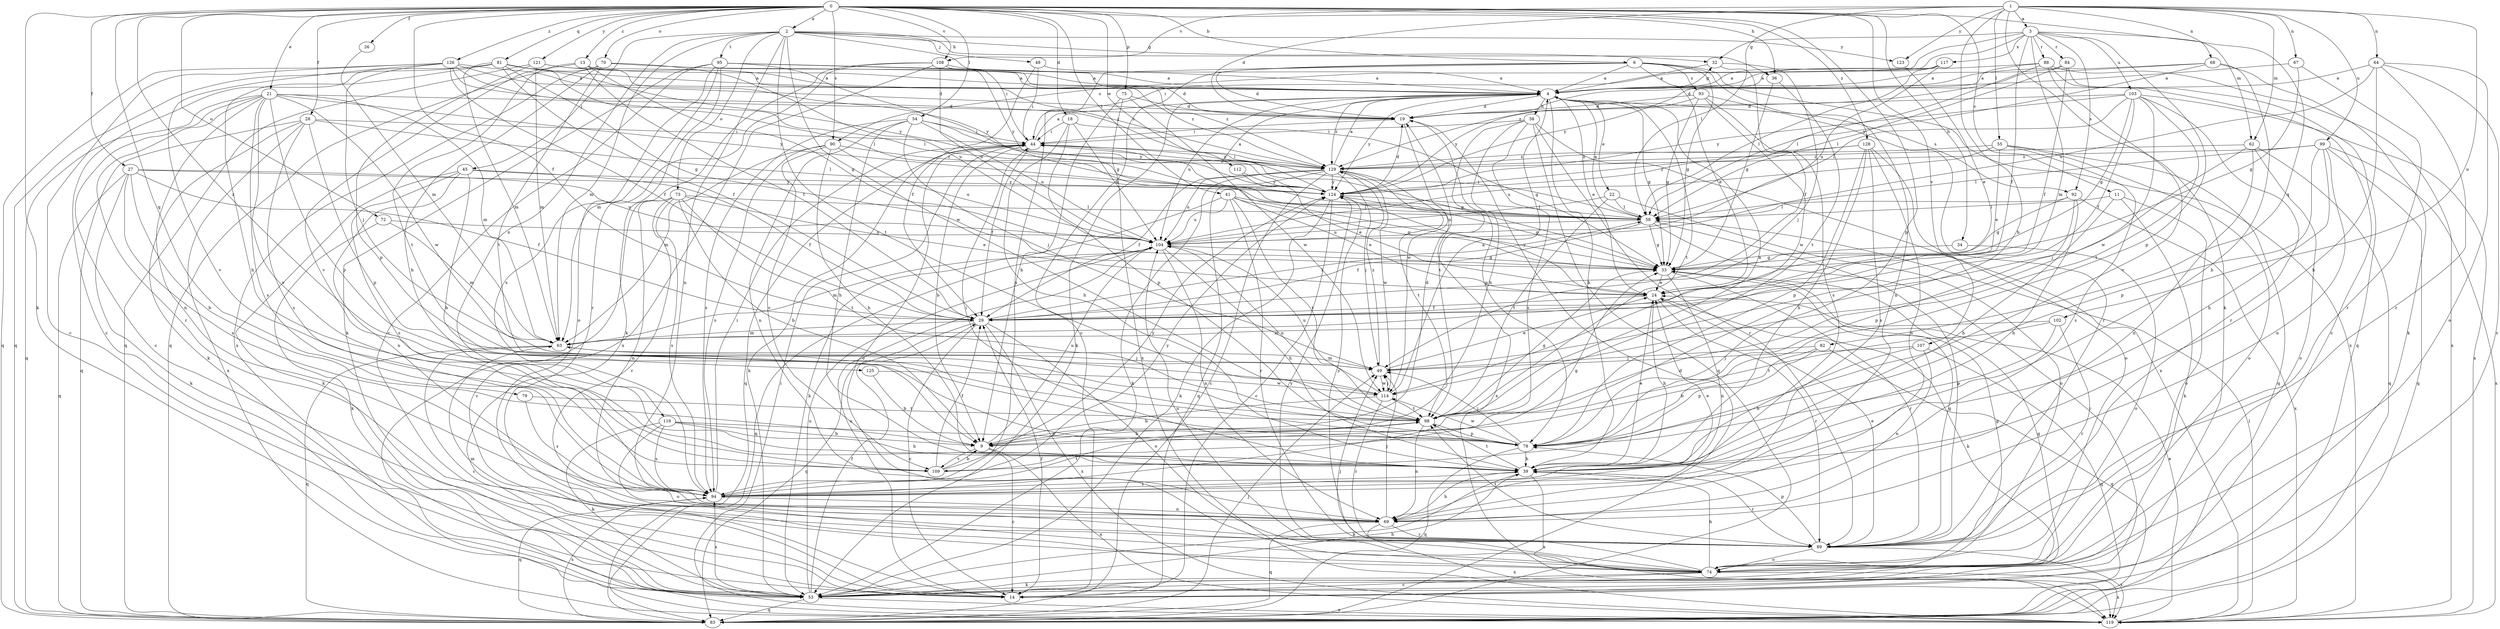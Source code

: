 strict digraph  {
0;
1;
2;
3;
4;
6;
9;
11;
13;
14;
18;
19;
21;
22;
24;
26;
27;
28;
29;
32;
33;
34;
36;
38;
39;
41;
44;
45;
48;
49;
53;
54;
55;
58;
62;
63;
64;
67;
68;
69;
70;
72;
73;
74;
75;
78;
79;
81;
82;
83;
84;
88;
89;
90;
92;
93;
94;
95;
98;
99;
102;
103;
104;
107;
108;
109;
112;
114;
116;
117;
119;
121;
123;
124;
125;
126;
128;
129;
0 -> 2  [label=a];
0 -> 6  [label=b];
0 -> 11  [label=c];
0 -> 13  [label=c];
0 -> 18  [label=d];
0 -> 21  [label=e];
0 -> 26  [label=f];
0 -> 27  [label=f];
0 -> 28  [label=f];
0 -> 29  [label=f];
0 -> 34  [label=h];
0 -> 36  [label=h];
0 -> 41  [label=i];
0 -> 53  [label=k];
0 -> 54  [label=l];
0 -> 62  [label=m];
0 -> 70  [label=o];
0 -> 72  [label=o];
0 -> 75  [label=p];
0 -> 78  [label=p];
0 -> 79  [label=q];
0 -> 81  [label=q];
0 -> 90  [label=s];
0 -> 107  [label=v];
0 -> 108  [label=v];
0 -> 112  [label=w];
0 -> 121  [label=y];
0 -> 125  [label=z];
0 -> 126  [label=z];
0 -> 128  [label=z];
1 -> 3  [label=a];
1 -> 9  [label=b];
1 -> 19  [label=d];
1 -> 53  [label=k];
1 -> 55  [label=l];
1 -> 58  [label=l];
1 -> 62  [label=m];
1 -> 64  [label=n];
1 -> 67  [label=n];
1 -> 68  [label=n];
1 -> 99  [label=u];
1 -> 102  [label=u];
1 -> 108  [label=v];
1 -> 123  [label=y];
2 -> 32  [label=g];
2 -> 36  [label=h];
2 -> 44  [label=i];
2 -> 45  [label=j];
2 -> 48  [label=j];
2 -> 63  [label=m];
2 -> 69  [label=n];
2 -> 73  [label=o];
2 -> 95  [label=t];
2 -> 98  [label=t];
2 -> 114  [label=w];
2 -> 116  [label=x];
2 -> 123  [label=y];
3 -> 29  [label=f];
3 -> 32  [label=g];
3 -> 44  [label=i];
3 -> 63  [label=m];
3 -> 78  [label=p];
3 -> 82  [label=q];
3 -> 84  [label=r];
3 -> 88  [label=r];
3 -> 90  [label=s];
3 -> 92  [label=s];
3 -> 103  [label=u];
3 -> 117  [label=x];
4 -> 19  [label=d];
4 -> 22  [label=e];
4 -> 24  [label=e];
4 -> 32  [label=g];
4 -> 33  [label=g];
4 -> 38  [label=h];
4 -> 39  [label=h];
4 -> 53  [label=k];
4 -> 92  [label=s];
4 -> 98  [label=t];
4 -> 104  [label=u];
4 -> 124  [label=y];
4 -> 129  [label=z];
6 -> 4  [label=a];
6 -> 14  [label=c];
6 -> 19  [label=d];
6 -> 24  [label=e];
6 -> 33  [label=g];
6 -> 69  [label=n];
6 -> 93  [label=s];
6 -> 94  [label=s];
6 -> 119  [label=x];
9 -> 14  [label=c];
9 -> 19  [label=d];
9 -> 104  [label=u];
9 -> 109  [label=v];
9 -> 119  [label=x];
11 -> 39  [label=h];
11 -> 53  [label=k];
11 -> 58  [label=l];
11 -> 74  [label=o];
13 -> 4  [label=a];
13 -> 29  [label=f];
13 -> 33  [label=g];
13 -> 98  [label=t];
13 -> 109  [label=v];
13 -> 124  [label=y];
14 -> 29  [label=f];
14 -> 104  [label=u];
18 -> 33  [label=g];
18 -> 39  [label=h];
18 -> 44  [label=i];
18 -> 78  [label=p];
18 -> 104  [label=u];
19 -> 44  [label=i];
19 -> 78  [label=p];
19 -> 114  [label=w];
21 -> 14  [label=c];
21 -> 19  [label=d];
21 -> 63  [label=m];
21 -> 69  [label=n];
21 -> 78  [label=p];
21 -> 83  [label=q];
21 -> 89  [label=r];
21 -> 94  [label=s];
21 -> 109  [label=v];
21 -> 114  [label=w];
21 -> 124  [label=y];
22 -> 58  [label=l];
22 -> 74  [label=o];
22 -> 98  [label=t];
22 -> 104  [label=u];
24 -> 29  [label=f];
24 -> 39  [label=h];
24 -> 53  [label=k];
24 -> 89  [label=r];
24 -> 124  [label=y];
26 -> 63  [label=m];
27 -> 9  [label=b];
27 -> 29  [label=f];
27 -> 53  [label=k];
27 -> 83  [label=q];
27 -> 94  [label=s];
27 -> 104  [label=u];
27 -> 124  [label=y];
28 -> 44  [label=i];
28 -> 53  [label=k];
28 -> 58  [label=l];
28 -> 78  [label=p];
28 -> 83  [label=q];
28 -> 94  [label=s];
28 -> 119  [label=x];
29 -> 14  [label=c];
29 -> 58  [label=l];
29 -> 63  [label=m];
29 -> 74  [label=o];
29 -> 83  [label=q];
29 -> 119  [label=x];
32 -> 4  [label=a];
32 -> 29  [label=f];
32 -> 49  [label=j];
33 -> 24  [label=e];
33 -> 69  [label=n];
33 -> 89  [label=r];
34 -> 33  [label=g];
34 -> 74  [label=o];
36 -> 33  [label=g];
36 -> 98  [label=t];
38 -> 9  [label=b];
38 -> 44  [label=i];
38 -> 83  [label=q];
38 -> 89  [label=r];
38 -> 94  [label=s];
38 -> 98  [label=t];
38 -> 119  [label=x];
39 -> 24  [label=e];
39 -> 44  [label=i];
39 -> 53  [label=k];
39 -> 89  [label=r];
39 -> 94  [label=s];
39 -> 98  [label=t];
39 -> 119  [label=x];
41 -> 24  [label=e];
41 -> 33  [label=g];
41 -> 53  [label=k];
41 -> 58  [label=l];
41 -> 89  [label=r];
41 -> 98  [label=t];
41 -> 104  [label=u];
44 -> 4  [label=a];
44 -> 9  [label=b];
44 -> 29  [label=f];
44 -> 33  [label=g];
44 -> 53  [label=k];
44 -> 74  [label=o];
44 -> 83  [label=q];
44 -> 129  [label=z];
45 -> 9  [label=b];
45 -> 29  [label=f];
45 -> 53  [label=k];
45 -> 69  [label=n];
45 -> 94  [label=s];
45 -> 124  [label=y];
48 -> 4  [label=a];
48 -> 29  [label=f];
48 -> 44  [label=i];
49 -> 24  [label=e];
49 -> 63  [label=m];
49 -> 114  [label=w];
49 -> 129  [label=z];
53 -> 29  [label=f];
53 -> 33  [label=g];
53 -> 39  [label=h];
53 -> 83  [label=q];
53 -> 94  [label=s];
53 -> 104  [label=u];
53 -> 119  [label=x];
54 -> 39  [label=h];
54 -> 44  [label=i];
54 -> 49  [label=j];
54 -> 69  [label=n];
54 -> 94  [label=s];
54 -> 104  [label=u];
54 -> 124  [label=y];
55 -> 24  [label=e];
55 -> 74  [label=o];
55 -> 83  [label=q];
55 -> 94  [label=s];
55 -> 104  [label=u];
55 -> 129  [label=z];
58 -> 4  [label=a];
58 -> 14  [label=c];
58 -> 29  [label=f];
58 -> 33  [label=g];
58 -> 44  [label=i];
58 -> 89  [label=r];
58 -> 104  [label=u];
62 -> 49  [label=j];
62 -> 69  [label=n];
62 -> 74  [label=o];
62 -> 83  [label=q];
62 -> 129  [label=z];
63 -> 14  [label=c];
63 -> 49  [label=j];
63 -> 83  [label=q];
64 -> 4  [label=a];
64 -> 14  [label=c];
64 -> 39  [label=h];
64 -> 74  [label=o];
64 -> 89  [label=r];
64 -> 104  [label=u];
67 -> 4  [label=a];
67 -> 33  [label=g];
67 -> 89  [label=r];
68 -> 4  [label=a];
68 -> 39  [label=h];
68 -> 53  [label=k];
68 -> 124  [label=y];
68 -> 129  [label=z];
69 -> 39  [label=h];
69 -> 49  [label=j];
69 -> 83  [label=q];
69 -> 89  [label=r];
69 -> 119  [label=x];
70 -> 4  [label=a];
70 -> 39  [label=h];
70 -> 83  [label=q];
70 -> 98  [label=t];
70 -> 104  [label=u];
70 -> 119  [label=x];
70 -> 129  [label=z];
72 -> 53  [label=k];
72 -> 63  [label=m];
72 -> 104  [label=u];
73 -> 9  [label=b];
73 -> 14  [label=c];
73 -> 24  [label=e];
73 -> 58  [label=l];
73 -> 69  [label=n];
73 -> 89  [label=r];
73 -> 94  [label=s];
73 -> 98  [label=t];
74 -> 14  [label=c];
74 -> 33  [label=g];
74 -> 39  [label=h];
74 -> 49  [label=j];
74 -> 53  [label=k];
74 -> 63  [label=m];
74 -> 104  [label=u];
74 -> 119  [label=x];
74 -> 124  [label=y];
75 -> 9  [label=b];
75 -> 19  [label=d];
75 -> 114  [label=w];
75 -> 119  [label=x];
78 -> 39  [label=h];
78 -> 49  [label=j];
78 -> 83  [label=q];
78 -> 114  [label=w];
79 -> 94  [label=s];
79 -> 98  [label=t];
81 -> 4  [label=a];
81 -> 14  [label=c];
81 -> 29  [label=f];
81 -> 33  [label=g];
81 -> 39  [label=h];
81 -> 58  [label=l];
81 -> 63  [label=m];
81 -> 83  [label=q];
81 -> 124  [label=y];
82 -> 9  [label=b];
82 -> 49  [label=j];
82 -> 78  [label=p];
82 -> 83  [label=q];
83 -> 19  [label=d];
83 -> 49  [label=j];
83 -> 94  [label=s];
84 -> 4  [label=a];
84 -> 29  [label=f];
84 -> 58  [label=l];
84 -> 83  [label=q];
88 -> 4  [label=a];
88 -> 14  [label=c];
88 -> 19  [label=d];
88 -> 58  [label=l];
88 -> 109  [label=v];
88 -> 119  [label=x];
89 -> 24  [label=e];
89 -> 33  [label=g];
89 -> 74  [label=o];
89 -> 78  [label=p];
89 -> 98  [label=t];
89 -> 119  [label=x];
89 -> 124  [label=y];
90 -> 39  [label=h];
90 -> 63  [label=m];
90 -> 94  [label=s];
90 -> 104  [label=u];
90 -> 109  [label=v];
90 -> 129  [label=z];
92 -> 33  [label=g];
92 -> 39  [label=h];
92 -> 58  [label=l];
92 -> 78  [label=p];
92 -> 119  [label=x];
93 -> 19  [label=d];
93 -> 33  [label=g];
93 -> 89  [label=r];
93 -> 94  [label=s];
93 -> 114  [label=w];
93 -> 124  [label=y];
94 -> 24  [label=e];
94 -> 44  [label=i];
94 -> 69  [label=n];
94 -> 83  [label=q];
94 -> 98  [label=t];
94 -> 124  [label=y];
95 -> 4  [label=a];
95 -> 14  [label=c];
95 -> 19  [label=d];
95 -> 33  [label=g];
95 -> 53  [label=k];
95 -> 74  [label=o];
95 -> 89  [label=r];
95 -> 94  [label=s];
95 -> 129  [label=z];
98 -> 4  [label=a];
98 -> 9  [label=b];
98 -> 33  [label=g];
98 -> 69  [label=n];
98 -> 78  [label=p];
98 -> 104  [label=u];
99 -> 39  [label=h];
99 -> 58  [label=l];
99 -> 69  [label=n];
99 -> 78  [label=p];
99 -> 83  [label=q];
99 -> 119  [label=x];
99 -> 129  [label=z];
102 -> 63  [label=m];
102 -> 78  [label=p];
102 -> 89  [label=r];
102 -> 98  [label=t];
103 -> 19  [label=d];
103 -> 29  [label=f];
103 -> 33  [label=g];
103 -> 58  [label=l];
103 -> 89  [label=r];
103 -> 98  [label=t];
103 -> 114  [label=w];
103 -> 119  [label=x];
103 -> 124  [label=y];
104 -> 33  [label=g];
104 -> 39  [label=h];
104 -> 63  [label=m];
104 -> 69  [label=n];
104 -> 83  [label=q];
107 -> 39  [label=h];
107 -> 49  [label=j];
107 -> 69  [label=n];
107 -> 83  [label=q];
108 -> 4  [label=a];
108 -> 53  [label=k];
108 -> 63  [label=m];
108 -> 104  [label=u];
108 -> 119  [label=x];
108 -> 124  [label=y];
109 -> 9  [label=b];
109 -> 29  [label=f];
109 -> 33  [label=g];
109 -> 124  [label=y];
112 -> 24  [label=e];
112 -> 124  [label=y];
114 -> 4  [label=a];
114 -> 9  [label=b];
114 -> 49  [label=j];
114 -> 89  [label=r];
114 -> 98  [label=t];
114 -> 104  [label=u];
116 -> 9  [label=b];
116 -> 39  [label=h];
116 -> 53  [label=k];
116 -> 74  [label=o];
116 -> 78  [label=p];
116 -> 94  [label=s];
117 -> 4  [label=a];
117 -> 58  [label=l];
117 -> 104  [label=u];
117 -> 124  [label=y];
119 -> 24  [label=e];
119 -> 44  [label=i];
119 -> 58  [label=l];
121 -> 4  [label=a];
121 -> 63  [label=m];
121 -> 78  [label=p];
121 -> 83  [label=q];
121 -> 129  [label=z];
123 -> 24  [label=e];
124 -> 4  [label=a];
124 -> 14  [label=c];
124 -> 19  [label=d];
124 -> 33  [label=g];
124 -> 53  [label=k];
124 -> 58  [label=l];
125 -> 9  [label=b];
125 -> 114  [label=w];
126 -> 4  [label=a];
126 -> 14  [label=c];
126 -> 19  [label=d];
126 -> 29  [label=f];
126 -> 49  [label=j];
126 -> 58  [label=l];
126 -> 83  [label=q];
126 -> 109  [label=v];
126 -> 129  [label=z];
128 -> 39  [label=h];
128 -> 69  [label=n];
128 -> 74  [label=o];
128 -> 78  [label=p];
128 -> 94  [label=s];
128 -> 124  [label=y];
128 -> 129  [label=z];
129 -> 4  [label=a];
129 -> 14  [label=c];
129 -> 29  [label=f];
129 -> 44  [label=i];
129 -> 49  [label=j];
129 -> 53  [label=k];
129 -> 83  [label=q];
129 -> 98  [label=t];
129 -> 104  [label=u];
129 -> 114  [label=w];
129 -> 119  [label=x];
129 -> 124  [label=y];
}
